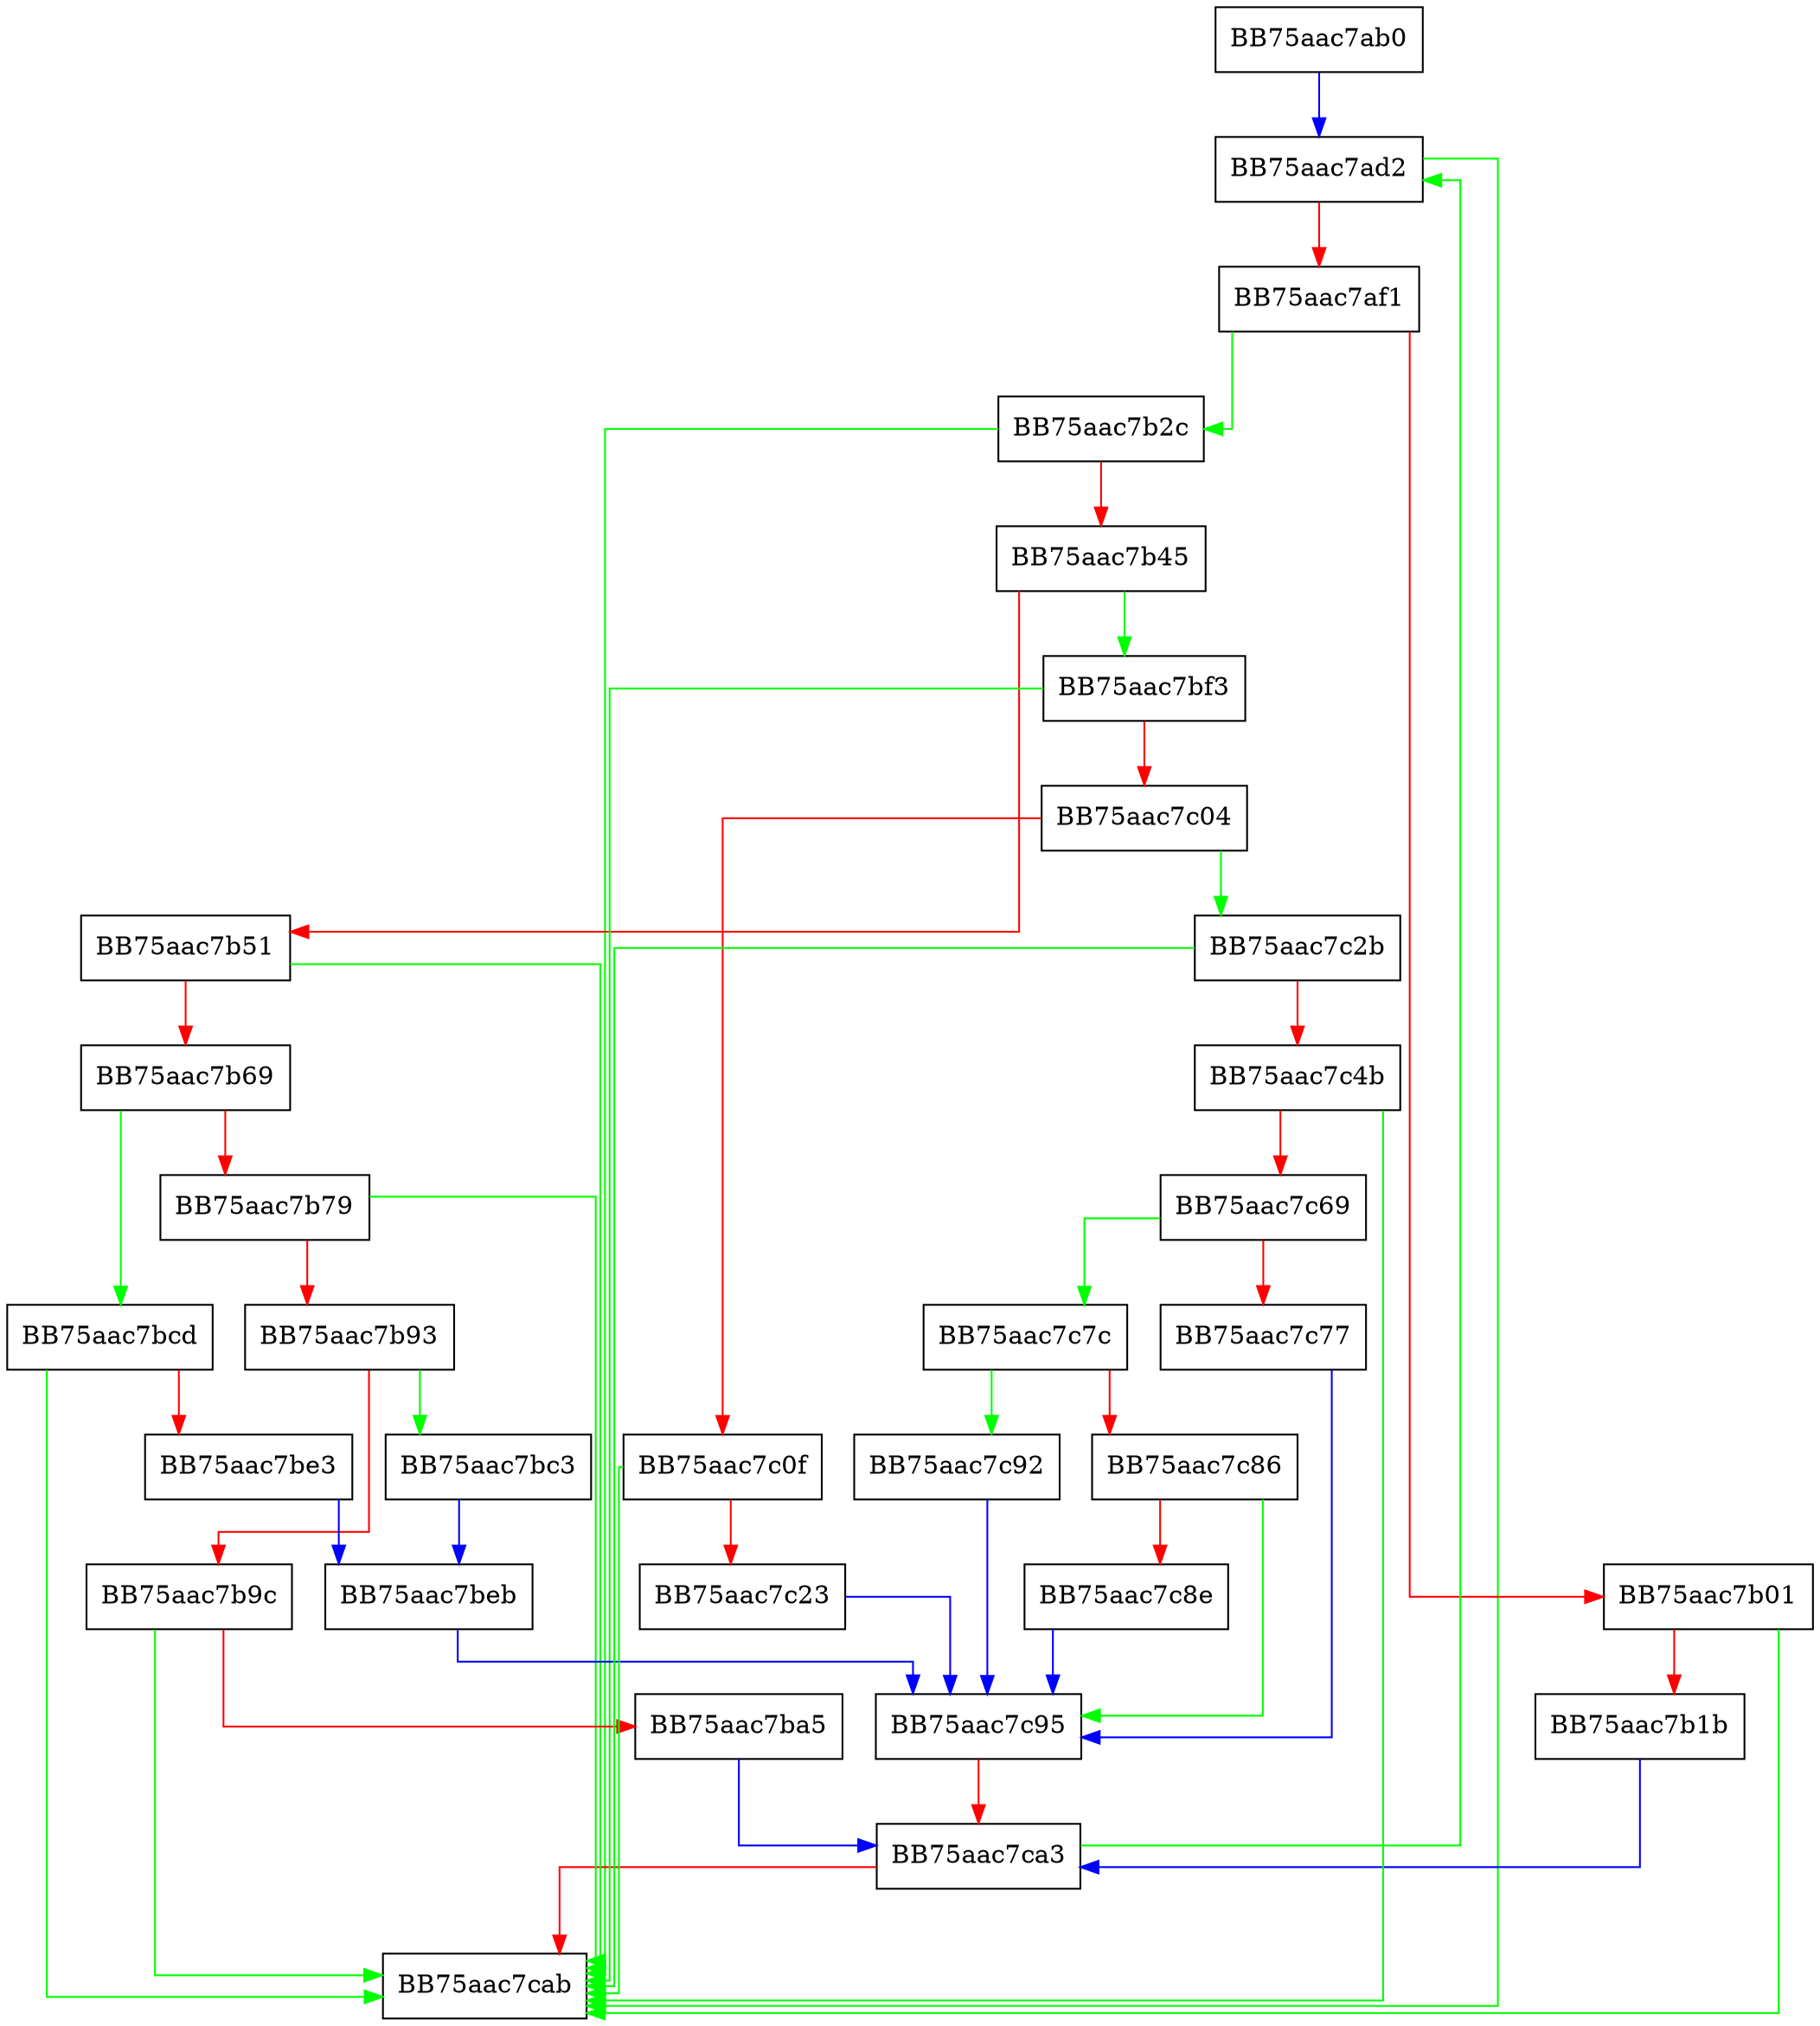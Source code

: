 digraph OnTheFly {
  node [shape="box"];
  graph [splines=ortho];
  BB75aac7ab0 -> BB75aac7ad2 [color="blue"];
  BB75aac7ad2 -> BB75aac7cab [color="green"];
  BB75aac7ad2 -> BB75aac7af1 [color="red"];
  BB75aac7af1 -> BB75aac7b2c [color="green"];
  BB75aac7af1 -> BB75aac7b01 [color="red"];
  BB75aac7b01 -> BB75aac7cab [color="green"];
  BB75aac7b01 -> BB75aac7b1b [color="red"];
  BB75aac7b1b -> BB75aac7ca3 [color="blue"];
  BB75aac7b2c -> BB75aac7cab [color="green"];
  BB75aac7b2c -> BB75aac7b45 [color="red"];
  BB75aac7b45 -> BB75aac7bf3 [color="green"];
  BB75aac7b45 -> BB75aac7b51 [color="red"];
  BB75aac7b51 -> BB75aac7cab [color="green"];
  BB75aac7b51 -> BB75aac7b69 [color="red"];
  BB75aac7b69 -> BB75aac7bcd [color="green"];
  BB75aac7b69 -> BB75aac7b79 [color="red"];
  BB75aac7b79 -> BB75aac7cab [color="green"];
  BB75aac7b79 -> BB75aac7b93 [color="red"];
  BB75aac7b93 -> BB75aac7bc3 [color="green"];
  BB75aac7b93 -> BB75aac7b9c [color="red"];
  BB75aac7b9c -> BB75aac7cab [color="green"];
  BB75aac7b9c -> BB75aac7ba5 [color="red"];
  BB75aac7ba5 -> BB75aac7ca3 [color="blue"];
  BB75aac7bc3 -> BB75aac7beb [color="blue"];
  BB75aac7bcd -> BB75aac7cab [color="green"];
  BB75aac7bcd -> BB75aac7be3 [color="red"];
  BB75aac7be3 -> BB75aac7beb [color="blue"];
  BB75aac7beb -> BB75aac7c95 [color="blue"];
  BB75aac7bf3 -> BB75aac7cab [color="green"];
  BB75aac7bf3 -> BB75aac7c04 [color="red"];
  BB75aac7c04 -> BB75aac7c2b [color="green"];
  BB75aac7c04 -> BB75aac7c0f [color="red"];
  BB75aac7c0f -> BB75aac7cab [color="green"];
  BB75aac7c0f -> BB75aac7c23 [color="red"];
  BB75aac7c23 -> BB75aac7c95 [color="blue"];
  BB75aac7c2b -> BB75aac7cab [color="green"];
  BB75aac7c2b -> BB75aac7c4b [color="red"];
  BB75aac7c4b -> BB75aac7cab [color="green"];
  BB75aac7c4b -> BB75aac7c69 [color="red"];
  BB75aac7c69 -> BB75aac7c7c [color="green"];
  BB75aac7c69 -> BB75aac7c77 [color="red"];
  BB75aac7c77 -> BB75aac7c95 [color="blue"];
  BB75aac7c7c -> BB75aac7c92 [color="green"];
  BB75aac7c7c -> BB75aac7c86 [color="red"];
  BB75aac7c86 -> BB75aac7c95 [color="green"];
  BB75aac7c86 -> BB75aac7c8e [color="red"];
  BB75aac7c8e -> BB75aac7c95 [color="blue"];
  BB75aac7c92 -> BB75aac7c95 [color="blue"];
  BB75aac7c95 -> BB75aac7ca3 [color="red"];
  BB75aac7ca3 -> BB75aac7ad2 [color="green"];
  BB75aac7ca3 -> BB75aac7cab [color="red"];
}